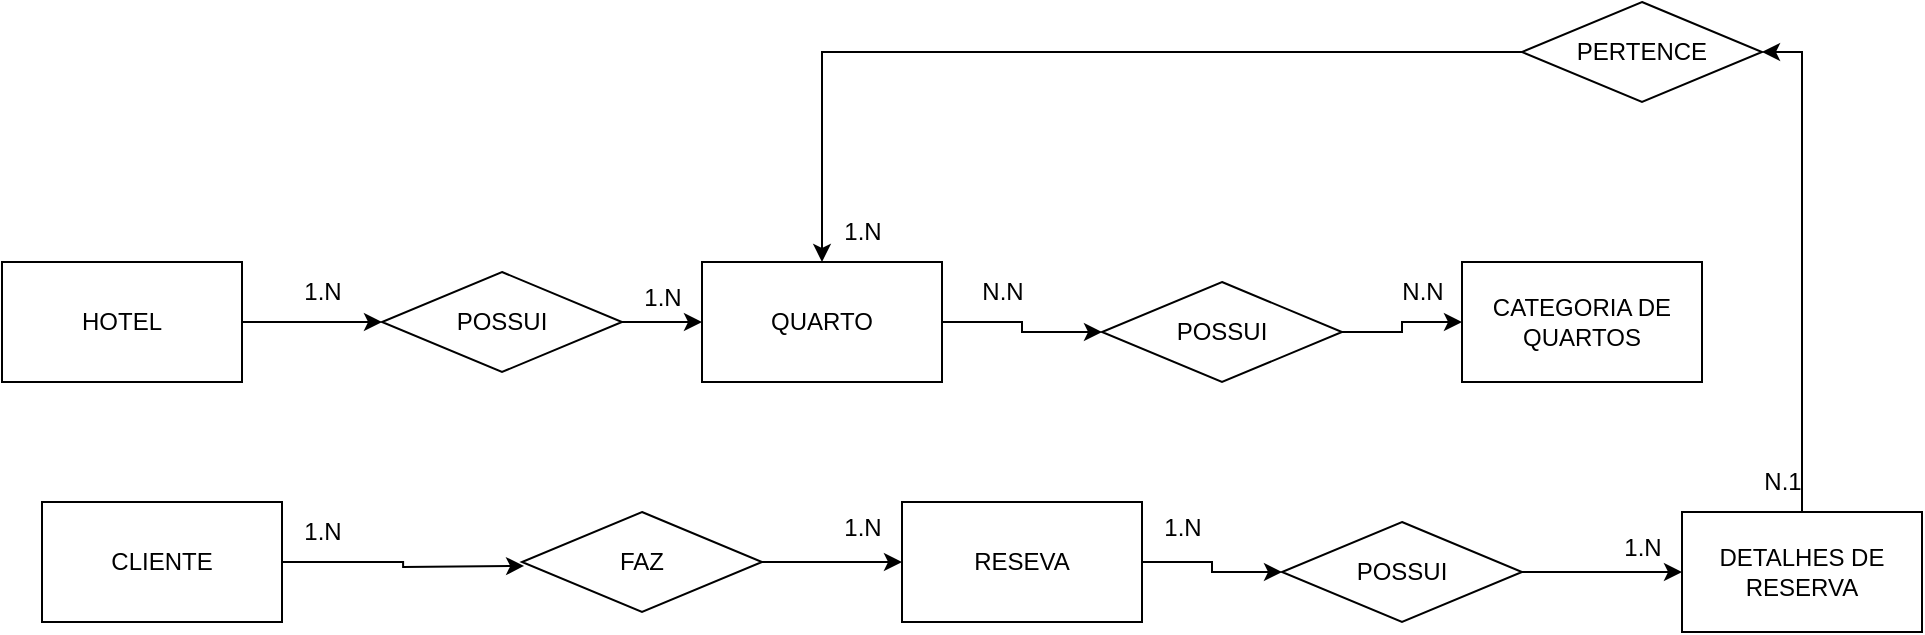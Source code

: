 <mxfile version="26.1.3">
  <diagram name="Página-1" id="cdnkT1zs1XwCESeL_G5S">
    <mxGraphModel dx="1434" dy="780" grid="1" gridSize="10" guides="1" tooltips="1" connect="1" arrows="1" fold="1" page="1" pageScale="1" pageWidth="827" pageHeight="1169" math="0" shadow="0">
      <root>
        <mxCell id="0" />
        <mxCell id="1" parent="0" />
        <mxCell id="qOXkQI_YLBBPvtACwHeo-29" style="edgeStyle=orthogonalEdgeStyle;rounded=0;orthogonalLoop=1;jettySize=auto;html=1;entryX=0;entryY=0.5;entryDx=0;entryDy=0;" edge="1" parent="1" source="qOXkQI_YLBBPvtACwHeo-1" target="qOXkQI_YLBBPvtACwHeo-28">
          <mxGeometry relative="1" as="geometry" />
        </mxCell>
        <mxCell id="qOXkQI_YLBBPvtACwHeo-1" value="HOTEL" style="rounded=0;whiteSpace=wrap;html=1;" vertex="1" parent="1">
          <mxGeometry x="40" y="170" width="120" height="60" as="geometry" />
        </mxCell>
        <mxCell id="qOXkQI_YLBBPvtACwHeo-2" value="CLIENTE" style="rounded=0;whiteSpace=wrap;html=1;" vertex="1" parent="1">
          <mxGeometry x="60" y="290" width="120" height="60" as="geometry" />
        </mxCell>
        <mxCell id="qOXkQI_YLBBPvtACwHeo-8" value="1.N" style="text;html=1;align=center;verticalAlign=middle;resizable=0;points=[];autosize=1;strokeColor=none;fillColor=none;" vertex="1" parent="1">
          <mxGeometry x="180" y="170" width="40" height="30" as="geometry" />
        </mxCell>
        <mxCell id="qOXkQI_YLBBPvtACwHeo-18" style="edgeStyle=orthogonalEdgeStyle;rounded=0;orthogonalLoop=1;jettySize=auto;html=1;entryX=0.079;entryY=0.533;entryDx=0;entryDy=0;entryPerimeter=0;" edge="1" parent="1" source="qOXkQI_YLBBPvtACwHeo-2">
          <mxGeometry relative="1" as="geometry">
            <mxPoint x="301.06" y="321.98" as="targetPoint" />
          </mxGeometry>
        </mxCell>
        <mxCell id="qOXkQI_YLBBPvtACwHeo-23" value="1.N" style="text;html=1;align=center;verticalAlign=middle;resizable=0;points=[];autosize=1;strokeColor=none;fillColor=none;" vertex="1" parent="1">
          <mxGeometry x="180" y="290" width="40" height="30" as="geometry" />
        </mxCell>
        <mxCell id="qOXkQI_YLBBPvtACwHeo-34" style="edgeStyle=orthogonalEdgeStyle;rounded=0;orthogonalLoop=1;jettySize=auto;html=1;entryX=0;entryY=0.5;entryDx=0;entryDy=0;" edge="1" parent="1" source="qOXkQI_YLBBPvtACwHeo-27" target="qOXkQI_YLBBPvtACwHeo-33">
          <mxGeometry relative="1" as="geometry" />
        </mxCell>
        <mxCell id="qOXkQI_YLBBPvtACwHeo-27" value="QUARTO" style="rounded=0;whiteSpace=wrap;html=1;" vertex="1" parent="1">
          <mxGeometry x="390" y="170" width="120" height="60" as="geometry" />
        </mxCell>
        <mxCell id="qOXkQI_YLBBPvtACwHeo-30" style="edgeStyle=orthogonalEdgeStyle;rounded=0;orthogonalLoop=1;jettySize=auto;html=1;entryX=0;entryY=0.5;entryDx=0;entryDy=0;" edge="1" parent="1" source="qOXkQI_YLBBPvtACwHeo-28" target="qOXkQI_YLBBPvtACwHeo-27">
          <mxGeometry relative="1" as="geometry" />
        </mxCell>
        <mxCell id="qOXkQI_YLBBPvtACwHeo-28" value="POSSUI" style="rhombus;whiteSpace=wrap;html=1;" vertex="1" parent="1">
          <mxGeometry x="230" y="175" width="120" height="50" as="geometry" />
        </mxCell>
        <mxCell id="qOXkQI_YLBBPvtACwHeo-31" value="1.N&lt;div&gt;&lt;br&gt;&lt;/div&gt;" style="text;html=1;align=center;verticalAlign=middle;resizable=0;points=[];autosize=1;strokeColor=none;fillColor=none;" vertex="1" parent="1">
          <mxGeometry x="350" y="175" width="40" height="40" as="geometry" />
        </mxCell>
        <mxCell id="qOXkQI_YLBBPvtACwHeo-32" value="CATEGORIA DE QUARTOS" style="rounded=0;whiteSpace=wrap;html=1;" vertex="1" parent="1">
          <mxGeometry x="770" y="170" width="120" height="60" as="geometry" />
        </mxCell>
        <mxCell id="qOXkQI_YLBBPvtACwHeo-35" style="edgeStyle=orthogonalEdgeStyle;rounded=0;orthogonalLoop=1;jettySize=auto;html=1;entryX=0;entryY=0.5;entryDx=0;entryDy=0;" edge="1" parent="1" source="qOXkQI_YLBBPvtACwHeo-33" target="qOXkQI_YLBBPvtACwHeo-32">
          <mxGeometry relative="1" as="geometry" />
        </mxCell>
        <mxCell id="qOXkQI_YLBBPvtACwHeo-33" value="POSSUI" style="rhombus;whiteSpace=wrap;html=1;" vertex="1" parent="1">
          <mxGeometry x="590" y="180" width="120" height="50" as="geometry" />
        </mxCell>
        <mxCell id="qOXkQI_YLBBPvtACwHeo-36" value="N.N" style="text;html=1;align=center;verticalAlign=middle;resizable=0;points=[];autosize=1;strokeColor=none;fillColor=none;" vertex="1" parent="1">
          <mxGeometry x="520" y="170" width="40" height="30" as="geometry" />
        </mxCell>
        <mxCell id="qOXkQI_YLBBPvtACwHeo-37" value="N.N" style="text;html=1;align=center;verticalAlign=middle;resizable=0;points=[];autosize=1;strokeColor=none;fillColor=none;" vertex="1" parent="1">
          <mxGeometry x="730" y="170" width="40" height="30" as="geometry" />
        </mxCell>
        <mxCell id="qOXkQI_YLBBPvtACwHeo-40" style="edgeStyle=orthogonalEdgeStyle;rounded=0;orthogonalLoop=1;jettySize=auto;html=1;" edge="1" parent="1" source="qOXkQI_YLBBPvtACwHeo-38" target="qOXkQI_YLBBPvtACwHeo-39">
          <mxGeometry relative="1" as="geometry" />
        </mxCell>
        <mxCell id="qOXkQI_YLBBPvtACwHeo-38" value="FAZ" style="rhombus;whiteSpace=wrap;html=1;" vertex="1" parent="1">
          <mxGeometry x="300" y="295" width="120" height="50" as="geometry" />
        </mxCell>
        <mxCell id="qOXkQI_YLBBPvtACwHeo-44" style="edgeStyle=orthogonalEdgeStyle;rounded=0;orthogonalLoop=1;jettySize=auto;html=1;entryX=0;entryY=0.5;entryDx=0;entryDy=0;" edge="1" parent="1" source="qOXkQI_YLBBPvtACwHeo-39" target="qOXkQI_YLBBPvtACwHeo-43">
          <mxGeometry relative="1" as="geometry" />
        </mxCell>
        <mxCell id="qOXkQI_YLBBPvtACwHeo-39" value="RESEVA" style="rounded=0;whiteSpace=wrap;html=1;" vertex="1" parent="1">
          <mxGeometry x="490" y="290" width="120" height="60" as="geometry" />
        </mxCell>
        <mxCell id="qOXkQI_YLBBPvtACwHeo-41" value="1.N" style="text;html=1;align=center;verticalAlign=middle;resizable=0;points=[];autosize=1;strokeColor=none;fillColor=none;" vertex="1" parent="1">
          <mxGeometry x="450" y="288" width="40" height="30" as="geometry" />
        </mxCell>
        <mxCell id="qOXkQI_YLBBPvtACwHeo-49" style="edgeStyle=orthogonalEdgeStyle;rounded=0;orthogonalLoop=1;jettySize=auto;html=1;entryX=1;entryY=0.5;entryDx=0;entryDy=0;" edge="1" parent="1" source="qOXkQI_YLBBPvtACwHeo-42" target="qOXkQI_YLBBPvtACwHeo-48">
          <mxGeometry relative="1" as="geometry" />
        </mxCell>
        <mxCell id="qOXkQI_YLBBPvtACwHeo-42" value="DETALHES DE RESERVA" style="rounded=0;whiteSpace=wrap;html=1;" vertex="1" parent="1">
          <mxGeometry x="880" y="295" width="120" height="60" as="geometry" />
        </mxCell>
        <mxCell id="qOXkQI_YLBBPvtACwHeo-45" style="edgeStyle=orthogonalEdgeStyle;rounded=0;orthogonalLoop=1;jettySize=auto;html=1;entryX=0;entryY=0.5;entryDx=0;entryDy=0;" edge="1" parent="1" source="qOXkQI_YLBBPvtACwHeo-43" target="qOXkQI_YLBBPvtACwHeo-42">
          <mxGeometry relative="1" as="geometry" />
        </mxCell>
        <mxCell id="qOXkQI_YLBBPvtACwHeo-43" value="POSSUI" style="rhombus;whiteSpace=wrap;html=1;" vertex="1" parent="1">
          <mxGeometry x="680" y="300" width="120" height="50" as="geometry" />
        </mxCell>
        <mxCell id="qOXkQI_YLBBPvtACwHeo-46" value="1.N" style="text;html=1;align=center;verticalAlign=middle;resizable=0;points=[];autosize=1;strokeColor=none;fillColor=none;" vertex="1" parent="1">
          <mxGeometry x="610" y="288" width="40" height="30" as="geometry" />
        </mxCell>
        <mxCell id="qOXkQI_YLBBPvtACwHeo-47" value="1.N" style="text;html=1;align=center;verticalAlign=middle;resizable=0;points=[];autosize=1;strokeColor=none;fillColor=none;" vertex="1" parent="1">
          <mxGeometry x="840" y="298" width="40" height="30" as="geometry" />
        </mxCell>
        <mxCell id="qOXkQI_YLBBPvtACwHeo-50" style="edgeStyle=orthogonalEdgeStyle;rounded=0;orthogonalLoop=1;jettySize=auto;html=1;entryX=0.5;entryY=0;entryDx=0;entryDy=0;" edge="1" parent="1" source="qOXkQI_YLBBPvtACwHeo-48" target="qOXkQI_YLBBPvtACwHeo-27">
          <mxGeometry relative="1" as="geometry" />
        </mxCell>
        <mxCell id="qOXkQI_YLBBPvtACwHeo-48" value="PERTENCE" style="rhombus;whiteSpace=wrap;html=1;" vertex="1" parent="1">
          <mxGeometry x="800" y="40" width="120" height="50" as="geometry" />
        </mxCell>
        <mxCell id="qOXkQI_YLBBPvtACwHeo-51" value="N.1" style="text;html=1;align=center;verticalAlign=middle;resizable=0;points=[];autosize=1;strokeColor=none;fillColor=none;" vertex="1" parent="1">
          <mxGeometry x="910" y="265" width="40" height="30" as="geometry" />
        </mxCell>
        <mxCell id="qOXkQI_YLBBPvtACwHeo-52" value="1.N" style="text;html=1;align=center;verticalAlign=middle;resizable=0;points=[];autosize=1;strokeColor=none;fillColor=none;" vertex="1" parent="1">
          <mxGeometry x="450" y="140" width="40" height="30" as="geometry" />
        </mxCell>
      </root>
    </mxGraphModel>
  </diagram>
</mxfile>
